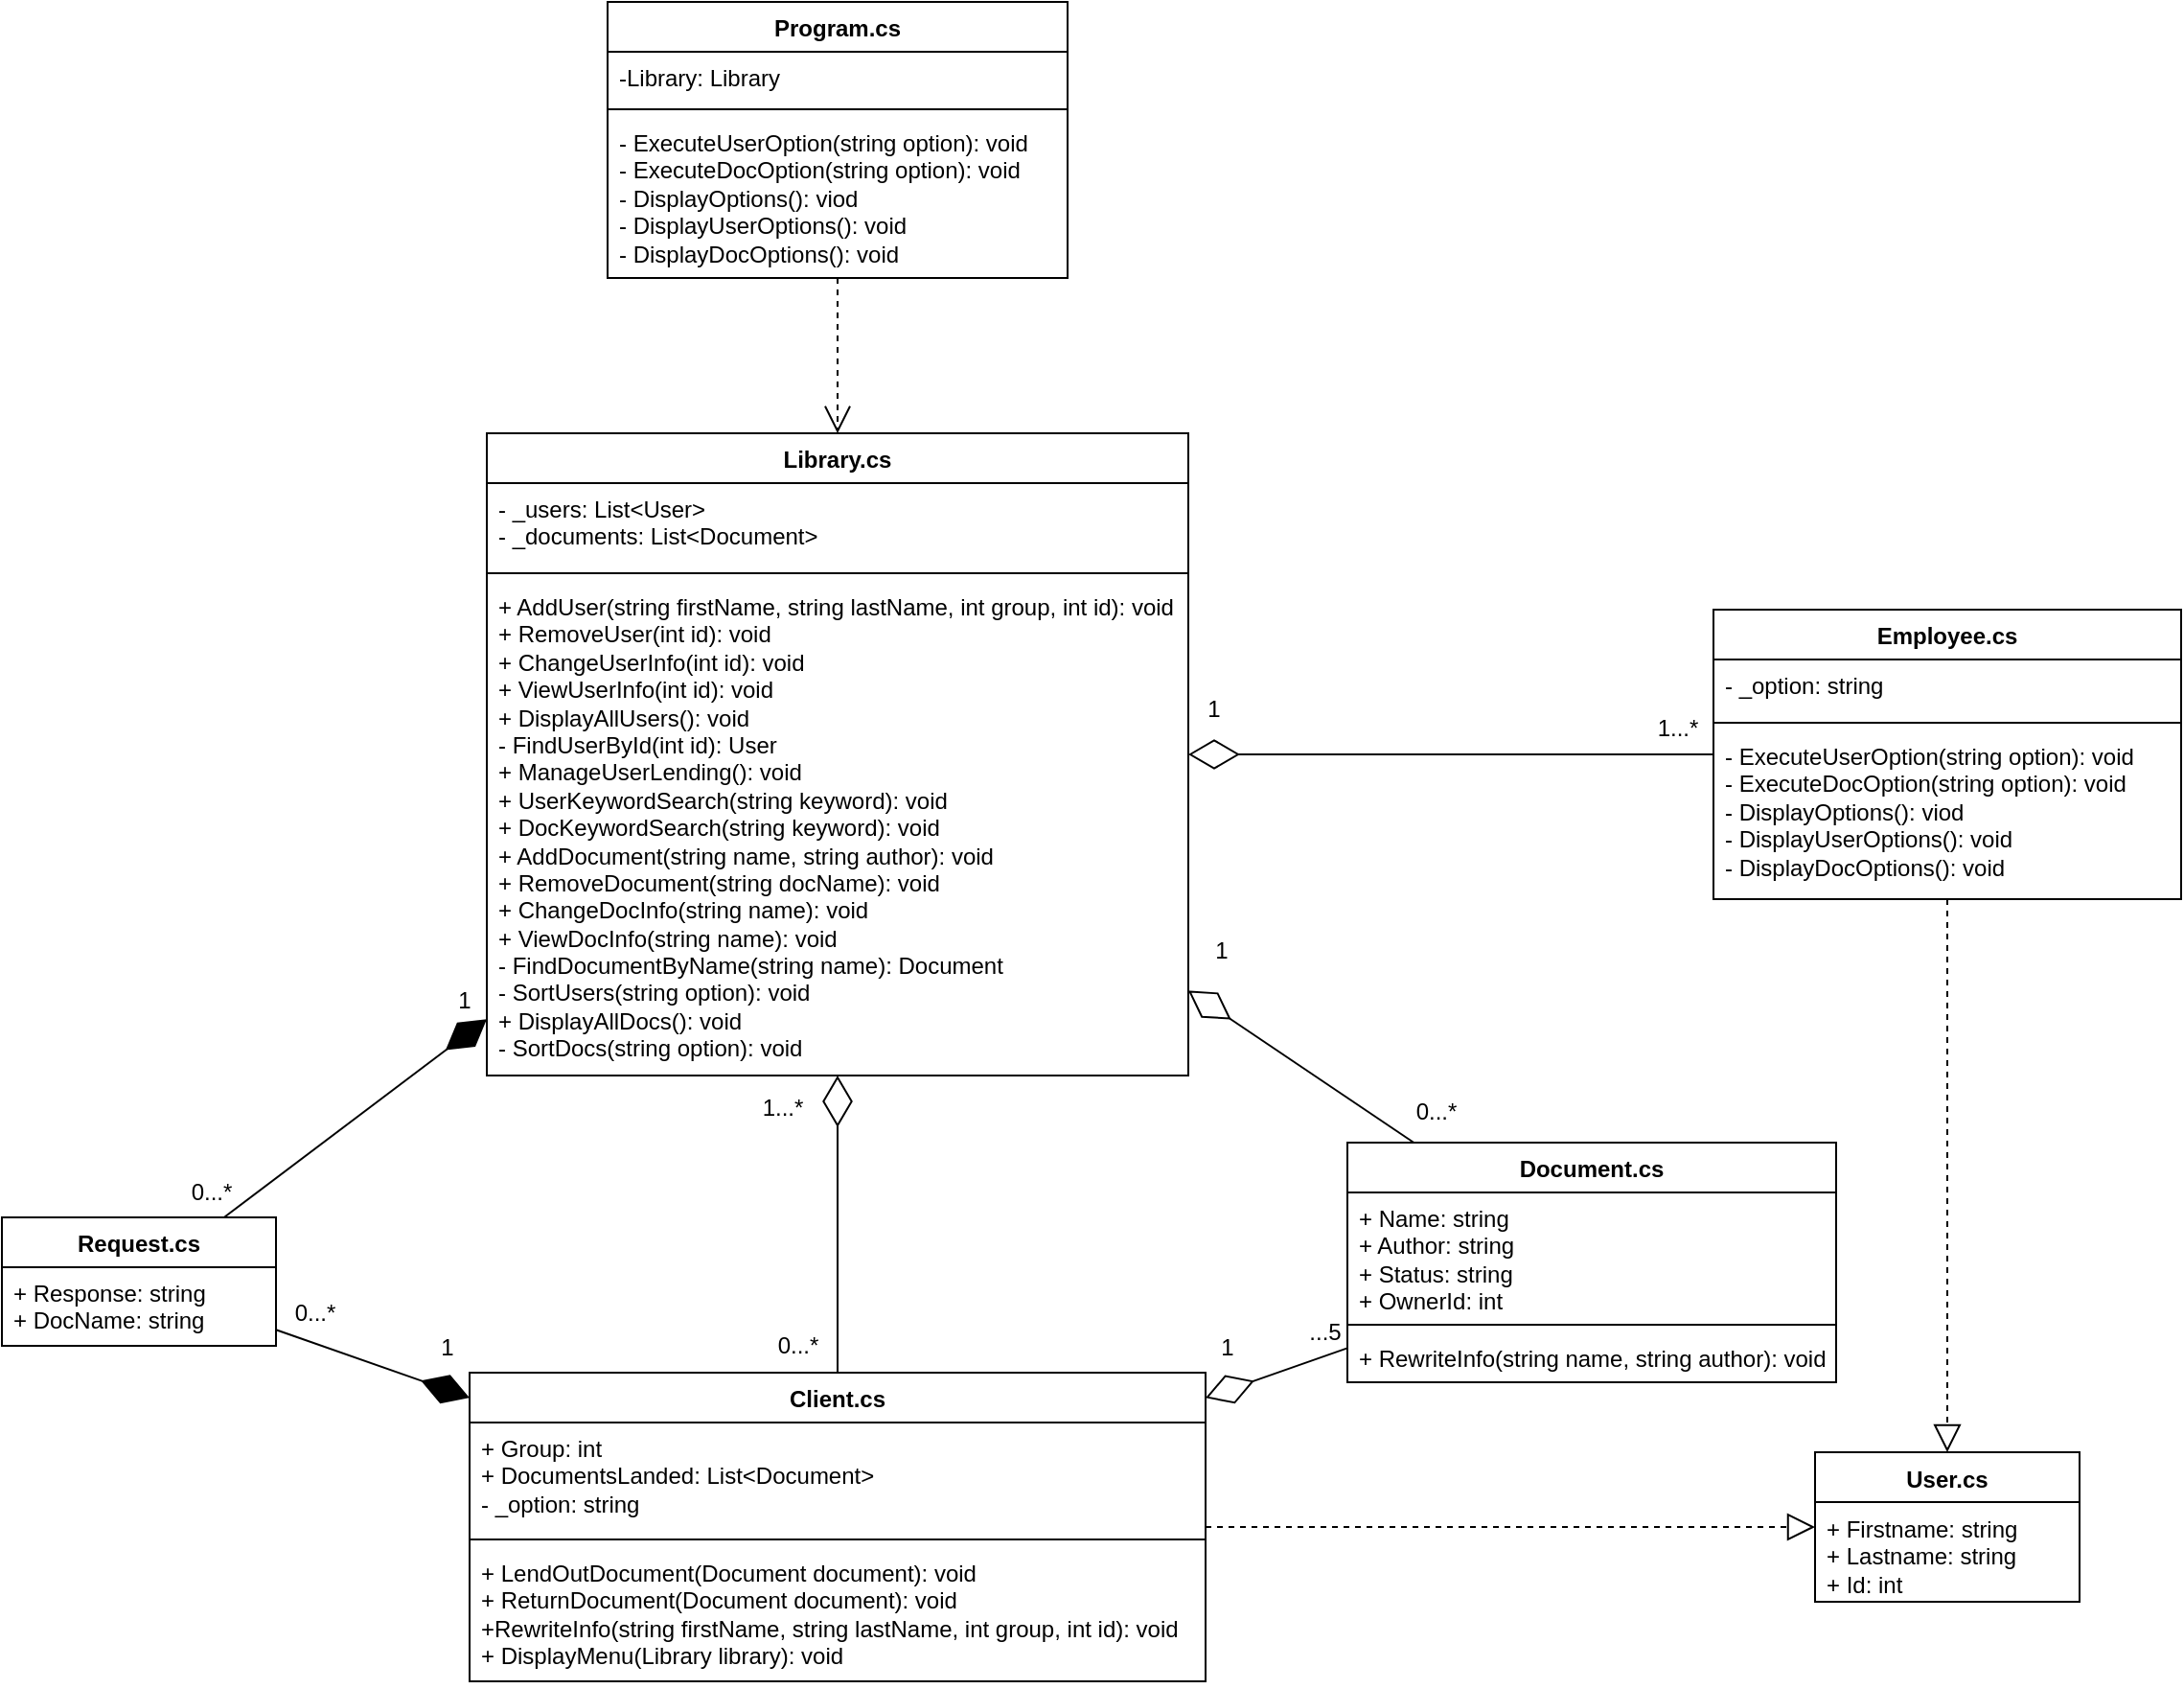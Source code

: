 <mxfile version="24.4.10" type="device">
  <diagram name="Страница — 1" id="8Fd4DE_ThHMxjzl9vu1d">
    <mxGraphModel dx="1527" dy="1044" grid="0" gridSize="10" guides="1" tooltips="1" connect="1" arrows="1" fold="1" page="1" pageScale="1" pageWidth="3300" pageHeight="4681" math="0" shadow="0">
      <root>
        <mxCell id="0" />
        <mxCell id="1" parent="0" />
        <mxCell id="zn5Uk6ec105c7Yuh8XmU-1" value="Library.cs" style="swimlane;fontStyle=1;align=center;verticalAlign=top;childLayout=stackLayout;horizontal=1;startSize=26;horizontalStack=0;resizeParent=1;resizeParentMax=0;resizeLast=0;collapsible=1;marginBottom=0;whiteSpace=wrap;html=1;" parent="1" vertex="1">
          <mxGeometry x="706" y="449" width="366" height="335" as="geometry" />
        </mxCell>
        <mxCell id="zn5Uk6ec105c7Yuh8XmU-2" value="- _users: List&amp;lt;User&amp;gt;&lt;div&gt;- _documents: List&amp;lt;Document&amp;gt;&lt;/div&gt;" style="text;strokeColor=none;fillColor=none;align=left;verticalAlign=top;spacingLeft=4;spacingRight=4;overflow=hidden;rotatable=0;points=[[0,0.5],[1,0.5]];portConstraint=eastwest;whiteSpace=wrap;html=1;" parent="zn5Uk6ec105c7Yuh8XmU-1" vertex="1">
          <mxGeometry y="26" width="366" height="43" as="geometry" />
        </mxCell>
        <mxCell id="zn5Uk6ec105c7Yuh8XmU-3" value="" style="line;strokeWidth=1;fillColor=none;align=left;verticalAlign=middle;spacingTop=-1;spacingLeft=3;spacingRight=3;rotatable=0;labelPosition=right;points=[];portConstraint=eastwest;strokeColor=inherit;" parent="zn5Uk6ec105c7Yuh8XmU-1" vertex="1">
          <mxGeometry y="69" width="366" height="8" as="geometry" />
        </mxCell>
        <mxCell id="zn5Uk6ec105c7Yuh8XmU-4" value="+ AddUser(string firstName, string lastName, int group, int id): void&lt;div&gt;+ RemoveUser(int id): void&lt;/div&gt;&lt;div&gt;+ ChangeUserInfo(int id): void&lt;/div&gt;&lt;div&gt;+ ViewUserInfo(int id): void&lt;/div&gt;&lt;div&gt;+ DisplayAllUsers(): void&lt;/div&gt;&lt;div&gt;- FindUserById(int id): User&lt;/div&gt;&lt;div&gt;+ ManageUserLending(): void&lt;/div&gt;&lt;div&gt;+ UserKeywordSearch(string keyword): void&lt;/div&gt;&lt;div&gt;+ DocKeywordSearch(string keyword): void&lt;/div&gt;&lt;div&gt;+ AddDocument(string name, string author): void&lt;/div&gt;&lt;div&gt;+ RemoveDocument(string docName): void&lt;/div&gt;&lt;div&gt;+ ChangeDocInfo(string name): void&lt;/div&gt;&lt;div&gt;+ ViewDocInfo(string name): void&lt;/div&gt;&lt;div&gt;-&amp;nbsp;FindDocumentByName(string name): Document&lt;/div&gt;&lt;div&gt;-&amp;nbsp;SortUsers(string option): void&lt;/div&gt;&lt;div&gt;+ DisplayAllDocs(): void&lt;/div&gt;&lt;div&gt;-&amp;nbsp;SortDocs(string option): void&amp;nbsp;&lt;/div&gt;" style="text;strokeColor=none;fillColor=none;align=left;verticalAlign=top;spacingLeft=4;spacingRight=4;overflow=hidden;rotatable=0;points=[[0,0.5],[1,0.5]];portConstraint=eastwest;whiteSpace=wrap;html=1;" parent="zn5Uk6ec105c7Yuh8XmU-1" vertex="1">
          <mxGeometry y="77" width="366" height="258" as="geometry" />
        </mxCell>
        <mxCell id="zn5Uk6ec105c7Yuh8XmU-9" value="&lt;b&gt;Program.cs&lt;/b&gt;" style="swimlane;fontStyle=1;align=center;verticalAlign=top;childLayout=stackLayout;horizontal=1;startSize=26;horizontalStack=0;resizeParent=1;resizeParentMax=0;resizeLast=0;collapsible=1;marginBottom=0;whiteSpace=wrap;html=1;" parent="1" vertex="1">
          <mxGeometry x="769" y="224" width="240" height="144" as="geometry" />
        </mxCell>
        <mxCell id="zn5Uk6ec105c7Yuh8XmU-10" value="&lt;div&gt;-Library: Library&lt;/div&gt;" style="text;strokeColor=none;fillColor=none;align=left;verticalAlign=top;spacingLeft=4;spacingRight=4;overflow=hidden;rotatable=0;points=[[0,0.5],[1,0.5]];portConstraint=eastwest;whiteSpace=wrap;html=1;" parent="zn5Uk6ec105c7Yuh8XmU-9" vertex="1">
          <mxGeometry y="26" width="240" height="26" as="geometry" />
        </mxCell>
        <mxCell id="zn5Uk6ec105c7Yuh8XmU-11" value="" style="line;strokeWidth=1;fillColor=none;align=left;verticalAlign=middle;spacingTop=-1;spacingLeft=3;spacingRight=3;rotatable=0;labelPosition=right;points=[];portConstraint=eastwest;strokeColor=inherit;" parent="zn5Uk6ec105c7Yuh8XmU-9" vertex="1">
          <mxGeometry y="52" width="240" height="8" as="geometry" />
        </mxCell>
        <mxCell id="zn5Uk6ec105c7Yuh8XmU-12" value="-&amp;nbsp;ExecuteUserOption(string option): void&lt;div&gt;- ExecuteDocOption(string option): void&lt;br&gt;&lt;/div&gt;&lt;div&gt;-&amp;nbsp;DisplayOptions(): viod&lt;/div&gt;&lt;div&gt;-&amp;nbsp;DisplayUserOptions(): void&lt;/div&gt;&lt;div&gt;-&amp;nbsp;DisplayDocOptions(): void&lt;/div&gt;" style="text;strokeColor=none;fillColor=none;align=left;verticalAlign=top;spacingLeft=4;spacingRight=4;overflow=hidden;rotatable=0;points=[[0,0.5],[1,0.5]];portConstraint=eastwest;whiteSpace=wrap;html=1;" parent="zn5Uk6ec105c7Yuh8XmU-9" vertex="1">
          <mxGeometry y="60" width="240" height="84" as="geometry" />
        </mxCell>
        <mxCell id="zn5Uk6ec105c7Yuh8XmU-14" value="Client.cs" style="swimlane;fontStyle=1;align=center;verticalAlign=top;childLayout=stackLayout;horizontal=1;startSize=26;horizontalStack=0;resizeParent=1;resizeParentMax=0;resizeLast=0;collapsible=1;marginBottom=0;whiteSpace=wrap;html=1;" parent="1" vertex="1">
          <mxGeometry x="697" y="939" width="384" height="161" as="geometry" />
        </mxCell>
        <mxCell id="zn5Uk6ec105c7Yuh8XmU-15" value="&lt;div&gt;&lt;span style=&quot;background-color: initial;&quot;&gt;+&amp;nbsp;Group: int&lt;/span&gt;&lt;br&gt;&lt;/div&gt;&lt;div&gt;&lt;span style=&quot;background-color: initial;&quot;&gt;+ DocumentsLanded: List&amp;lt;Document&amp;gt;&lt;/span&gt;&lt;br&gt;&lt;/div&gt;&lt;div&gt;&lt;span style=&quot;background-color: initial;&quot;&gt;- _option: string&lt;/span&gt;&lt;/div&gt;" style="text;strokeColor=none;fillColor=none;align=left;verticalAlign=top;spacingLeft=4;spacingRight=4;overflow=hidden;rotatable=0;points=[[0,0.5],[1,0.5]];portConstraint=eastwest;whiteSpace=wrap;html=1;" parent="zn5Uk6ec105c7Yuh8XmU-14" vertex="1">
          <mxGeometry y="26" width="384" height="57" as="geometry" />
        </mxCell>
        <mxCell id="zn5Uk6ec105c7Yuh8XmU-16" value="" style="line;strokeWidth=1;fillColor=none;align=left;verticalAlign=middle;spacingTop=-1;spacingLeft=3;spacingRight=3;rotatable=0;labelPosition=right;points=[];portConstraint=eastwest;strokeColor=inherit;" parent="zn5Uk6ec105c7Yuh8XmU-14" vertex="1">
          <mxGeometry y="83" width="384" height="8" as="geometry" />
        </mxCell>
        <mxCell id="zn5Uk6ec105c7Yuh8XmU-17" value="+ LendOutDocument(Document document): void&lt;div&gt;+&amp;nbsp;ReturnDocument(Document document): void&lt;/div&gt;&lt;div&gt;+RewriteInfo(string firstName, string lastName, int group, int id): void&lt;/div&gt;&lt;div&gt;+&amp;nbsp;DisplayMenu(Library library): void&lt;/div&gt;" style="text;strokeColor=none;fillColor=none;align=left;verticalAlign=top;spacingLeft=4;spacingRight=4;overflow=hidden;rotatable=0;points=[[0,0.5],[1,0.5]];portConstraint=eastwest;whiteSpace=wrap;html=1;" parent="zn5Uk6ec105c7Yuh8XmU-14" vertex="1">
          <mxGeometry y="91" width="384" height="70" as="geometry" />
        </mxCell>
        <mxCell id="zn5Uk6ec105c7Yuh8XmU-22" value="Document.cs" style="swimlane;fontStyle=1;align=center;verticalAlign=top;childLayout=stackLayout;horizontal=1;startSize=26;horizontalStack=0;resizeParent=1;resizeParentMax=0;resizeLast=0;collapsible=1;marginBottom=0;whiteSpace=wrap;html=1;" parent="1" vertex="1">
          <mxGeometry x="1155" y="819" width="255" height="125" as="geometry" />
        </mxCell>
        <mxCell id="zn5Uk6ec105c7Yuh8XmU-23" value="+ Name: string&lt;div&gt;+ Author: string&lt;/div&gt;&lt;div&gt;+ Status: string&lt;/div&gt;&lt;div&gt;+ OwnerId: int&lt;/div&gt;" style="text;strokeColor=none;fillColor=none;align=left;verticalAlign=top;spacingLeft=4;spacingRight=4;overflow=hidden;rotatable=0;points=[[0,0.5],[1,0.5]];portConstraint=eastwest;whiteSpace=wrap;html=1;" parent="zn5Uk6ec105c7Yuh8XmU-22" vertex="1">
          <mxGeometry y="26" width="255" height="65" as="geometry" />
        </mxCell>
        <mxCell id="zn5Uk6ec105c7Yuh8XmU-24" value="" style="line;strokeWidth=1;fillColor=none;align=left;verticalAlign=middle;spacingTop=-1;spacingLeft=3;spacingRight=3;rotatable=0;labelPosition=right;points=[];portConstraint=eastwest;strokeColor=inherit;" parent="zn5Uk6ec105c7Yuh8XmU-22" vertex="1">
          <mxGeometry y="91" width="255" height="8" as="geometry" />
        </mxCell>
        <mxCell id="zn5Uk6ec105c7Yuh8XmU-25" value="+ RewriteInfo(string name, string author): void" style="text;strokeColor=none;fillColor=none;align=left;verticalAlign=top;spacingLeft=4;spacingRight=4;overflow=hidden;rotatable=0;points=[[0,0.5],[1,0.5]];portConstraint=eastwest;whiteSpace=wrap;html=1;" parent="zn5Uk6ec105c7Yuh8XmU-22" vertex="1">
          <mxGeometry y="99" width="255" height="26" as="geometry" />
        </mxCell>
        <mxCell id="zn5Uk6ec105c7Yuh8XmU-26" value="" style="endArrow=diamondThin;endFill=0;endSize=24;html=1;rounded=0;" parent="1" source="zn5Uk6ec105c7Yuh8XmU-22" target="zn5Uk6ec105c7Yuh8XmU-1" edge="1">
          <mxGeometry width="160" relative="1" as="geometry">
            <mxPoint x="468" y="893" as="sourcePoint" />
            <mxPoint x="628" y="893" as="targetPoint" />
          </mxGeometry>
        </mxCell>
        <mxCell id="zn5Uk6ec105c7Yuh8XmU-27" value="" style="endArrow=diamondThin;endFill=0;endSize=24;html=1;rounded=0;" parent="1" source="zn5Uk6ec105c7Yuh8XmU-14" target="zn5Uk6ec105c7Yuh8XmU-1" edge="1">
          <mxGeometry width="160" relative="1" as="geometry">
            <mxPoint x="518" y="833" as="sourcePoint" />
            <mxPoint x="678" y="833" as="targetPoint" />
          </mxGeometry>
        </mxCell>
        <mxCell id="zn5Uk6ec105c7Yuh8XmU-28" value="" style="endArrow=diamondThin;endFill=0;endSize=24;html=1;rounded=0;" parent="1" source="zn5Uk6ec105c7Yuh8XmU-22" target="zn5Uk6ec105c7Yuh8XmU-14" edge="1">
          <mxGeometry width="160" relative="1" as="geometry">
            <mxPoint x="519" y="915" as="sourcePoint" />
            <mxPoint x="679" y="915" as="targetPoint" />
          </mxGeometry>
        </mxCell>
        <mxCell id="7H1M7mPJtgp3-fLMWwjp-1" value="Employee.cs" style="swimlane;fontStyle=1;align=center;verticalAlign=top;childLayout=stackLayout;horizontal=1;startSize=26;horizontalStack=0;resizeParent=1;resizeParentMax=0;resizeLast=0;collapsible=1;marginBottom=0;whiteSpace=wrap;html=1;" parent="1" vertex="1">
          <mxGeometry x="1346" y="541" width="244" height="151" as="geometry" />
        </mxCell>
        <mxCell id="7H1M7mPJtgp3-fLMWwjp-2" value="&lt;div&gt;- _option: string&lt;/div&gt;" style="text;strokeColor=none;fillColor=none;align=left;verticalAlign=top;spacingLeft=4;spacingRight=4;overflow=hidden;rotatable=0;points=[[0,0.5],[1,0.5]];portConstraint=eastwest;whiteSpace=wrap;html=1;" parent="7H1M7mPJtgp3-fLMWwjp-1" vertex="1">
          <mxGeometry y="26" width="244" height="29" as="geometry" />
        </mxCell>
        <mxCell id="7H1M7mPJtgp3-fLMWwjp-3" value="" style="line;strokeWidth=1;fillColor=none;align=left;verticalAlign=middle;spacingTop=-1;spacingLeft=3;spacingRight=3;rotatable=0;labelPosition=right;points=[];portConstraint=eastwest;strokeColor=inherit;" parent="7H1M7mPJtgp3-fLMWwjp-1" vertex="1">
          <mxGeometry y="55" width="244" height="8" as="geometry" />
        </mxCell>
        <mxCell id="7H1M7mPJtgp3-fLMWwjp-4" value="-&amp;nbsp;ExecuteUserOption(string option): void&lt;div&gt;- ExecuteDocOption(string option): void&lt;br&gt;&lt;/div&gt;&lt;div&gt;-&amp;nbsp;DisplayOptions(): viod&lt;/div&gt;&lt;div&gt;-&amp;nbsp;DisplayUserOptions(): void&lt;/div&gt;&lt;div&gt;-&amp;nbsp;DisplayDocOptions(): void&lt;/div&gt;" style="text;strokeColor=none;fillColor=none;align=left;verticalAlign=top;spacingLeft=4;spacingRight=4;overflow=hidden;rotatable=0;points=[[0,0.5],[1,0.5]];portConstraint=eastwest;whiteSpace=wrap;html=1;" parent="7H1M7mPJtgp3-fLMWwjp-1" vertex="1">
          <mxGeometry y="63" width="244" height="88" as="geometry" />
        </mxCell>
        <mxCell id="7H1M7mPJtgp3-fLMWwjp-5" value="User.cs" style="swimlane;fontStyle=1;align=center;verticalAlign=top;childLayout=stackLayout;horizontal=1;startSize=26;horizontalStack=0;resizeParent=1;resizeParentMax=0;resizeLast=0;collapsible=1;marginBottom=0;whiteSpace=wrap;html=1;" parent="1" vertex="1">
          <mxGeometry x="1399" y="980.5" width="138" height="78" as="geometry" />
        </mxCell>
        <mxCell id="7H1M7mPJtgp3-fLMWwjp-6" value="+ Firstname: string&lt;div&gt;+&amp;nbsp;Lastname: string&lt;/div&gt;&lt;div&gt;&lt;span style=&quot;background-color: initial;&quot;&gt;+ Id: int&lt;/span&gt;&lt;/div&gt;" style="text;strokeColor=none;fillColor=none;align=left;verticalAlign=top;spacingLeft=4;spacingRight=4;overflow=hidden;rotatable=0;points=[[0,0.5],[1,0.5]];portConstraint=eastwest;whiteSpace=wrap;html=1;" parent="7H1M7mPJtgp3-fLMWwjp-5" vertex="1">
          <mxGeometry y="26" width="138" height="52" as="geometry" />
        </mxCell>
        <mxCell id="7H1M7mPJtgp3-fLMWwjp-11" value="" style="endArrow=block;dashed=1;endFill=0;endSize=12;html=1;rounded=0;" parent="1" source="zn5Uk6ec105c7Yuh8XmU-14" target="7H1M7mPJtgp3-fLMWwjp-5" edge="1">
          <mxGeometry width="160" relative="1" as="geometry">
            <mxPoint x="396" y="1066" as="sourcePoint" />
            <mxPoint x="556" y="1066" as="targetPoint" />
          </mxGeometry>
        </mxCell>
        <mxCell id="7H1M7mPJtgp3-fLMWwjp-12" value="" style="endArrow=block;dashed=1;endFill=0;endSize=12;html=1;rounded=0;" parent="1" source="7H1M7mPJtgp3-fLMWwjp-1" target="7H1M7mPJtgp3-fLMWwjp-5" edge="1">
          <mxGeometry width="160" relative="1" as="geometry">
            <mxPoint x="455" y="837" as="sourcePoint" />
            <mxPoint x="615" y="837" as="targetPoint" />
          </mxGeometry>
        </mxCell>
        <mxCell id="7H1M7mPJtgp3-fLMWwjp-13" value="Request.cs" style="swimlane;fontStyle=1;align=center;verticalAlign=top;childLayout=stackLayout;horizontal=1;startSize=26;horizontalStack=0;resizeParent=1;resizeParentMax=0;resizeLast=0;collapsible=1;marginBottom=0;whiteSpace=wrap;html=1;" parent="1" vertex="1">
          <mxGeometry x="453" y="858" width="143" height="67" as="geometry" />
        </mxCell>
        <mxCell id="7H1M7mPJtgp3-fLMWwjp-14" value="+ Response: string&lt;div&gt;+&amp;nbsp;DocName: string&lt;/div&gt;&lt;div&gt;&lt;br&gt;&lt;/div&gt;" style="text;strokeColor=none;fillColor=none;align=left;verticalAlign=top;spacingLeft=4;spacingRight=4;overflow=hidden;rotatable=0;points=[[0,0.5],[1,0.5]];portConstraint=eastwest;whiteSpace=wrap;html=1;" parent="7H1M7mPJtgp3-fLMWwjp-13" vertex="1">
          <mxGeometry y="26" width="143" height="41" as="geometry" />
        </mxCell>
        <mxCell id="7H1M7mPJtgp3-fLMWwjp-17" value="" style="endArrow=open;endSize=12;dashed=1;html=1;rounded=0;" parent="1" source="zn5Uk6ec105c7Yuh8XmU-9" target="zn5Uk6ec105c7Yuh8XmU-1" edge="1">
          <mxGeometry width="160" relative="1" as="geometry">
            <mxPoint x="543" y="304" as="sourcePoint" />
            <mxPoint x="703" y="304" as="targetPoint" />
          </mxGeometry>
        </mxCell>
        <mxCell id="7H1M7mPJtgp3-fLMWwjp-24" value="" style="endArrow=diamondThin;endFill=0;endSize=24;html=1;rounded=0;" parent="1" source="7H1M7mPJtgp3-fLMWwjp-1" target="zn5Uk6ec105c7Yuh8XmU-1" edge="1">
          <mxGeometry width="160" relative="1" as="geometry">
            <mxPoint x="444" y="461" as="sourcePoint" />
            <mxPoint x="604" y="461" as="targetPoint" />
          </mxGeometry>
        </mxCell>
        <mxCell id="7H1M7mPJtgp3-fLMWwjp-27" value="" style="endArrow=diamondThin;endFill=1;endSize=24;html=1;rounded=0;" parent="1" source="7H1M7mPJtgp3-fLMWwjp-13" target="zn5Uk6ec105c7Yuh8XmU-1" edge="1">
          <mxGeometry width="160" relative="1" as="geometry">
            <mxPoint x="445" y="981" as="sourcePoint" />
            <mxPoint x="605" y="981" as="targetPoint" />
          </mxGeometry>
        </mxCell>
        <mxCell id="7H1M7mPJtgp3-fLMWwjp-29" value="" style="endArrow=diamondThin;endFill=1;endSize=24;html=1;rounded=0;" parent="1" source="7H1M7mPJtgp3-fLMWwjp-13" target="zn5Uk6ec105c7Yuh8XmU-14" edge="1">
          <mxGeometry width="160" relative="1" as="geometry">
            <mxPoint x="455" y="1031" as="sourcePoint" />
            <mxPoint x="615" y="1037" as="targetPoint" />
          </mxGeometry>
        </mxCell>
        <mxCell id="z3FIIaF0nxMbEkqMuMmM-1" value="0...*" style="text;html=1;align=center;verticalAlign=middle;resizable=0;points=[];autosize=1;strokeColor=none;fillColor=none;" vertex="1" parent="1">
          <mxGeometry x="542" y="832" width="39" height="26" as="geometry" />
        </mxCell>
        <mxCell id="z3FIIaF0nxMbEkqMuMmM-2" value="1" style="text;html=1;align=center;verticalAlign=middle;resizable=0;points=[];autosize=1;strokeColor=none;fillColor=none;" vertex="1" parent="1">
          <mxGeometry x="681" y="732" width="25" height="26" as="geometry" />
        </mxCell>
        <mxCell id="z3FIIaF0nxMbEkqMuMmM-3" value="1" style="text;html=1;align=center;verticalAlign=middle;resizable=0;points=[];autosize=1;strokeColor=none;fillColor=none;rotation=0;" vertex="1" parent="1">
          <mxGeometry x="672" y="913" width="25" height="26" as="geometry" />
        </mxCell>
        <mxCell id="z3FIIaF0nxMbEkqMuMmM-4" value="0...*" style="text;html=1;align=center;verticalAlign=middle;resizable=0;points=[];autosize=1;strokeColor=none;fillColor=none;" vertex="1" parent="1">
          <mxGeometry x="596" y="895" width="39" height="26" as="geometry" />
        </mxCell>
        <mxCell id="z3FIIaF0nxMbEkqMuMmM-5" value="0...*" style="text;html=1;align=center;verticalAlign=middle;resizable=0;points=[];autosize=1;strokeColor=none;fillColor=none;" vertex="1" parent="1">
          <mxGeometry x="848" y="912" width="39" height="26" as="geometry" />
        </mxCell>
        <mxCell id="z3FIIaF0nxMbEkqMuMmM-6" value="1...*" style="text;html=1;align=center;verticalAlign=middle;resizable=0;points=[];autosize=1;strokeColor=none;fillColor=none;" vertex="1" parent="1">
          <mxGeometry x="1307" y="590" width="39" height="26" as="geometry" />
        </mxCell>
        <mxCell id="z3FIIaF0nxMbEkqMuMmM-7" value="1" style="text;html=1;align=center;verticalAlign=middle;resizable=0;points=[];autosize=1;strokeColor=none;fillColor=none;" vertex="1" parent="1">
          <mxGeometry x="1072" y="580" width="25" height="26" as="geometry" />
        </mxCell>
        <mxCell id="z3FIIaF0nxMbEkqMuMmM-8" value="1...*" style="text;html=1;align=center;verticalAlign=middle;resizable=0;points=[];autosize=1;strokeColor=none;fillColor=none;" vertex="1" parent="1">
          <mxGeometry x="840" y="788" width="39" height="26" as="geometry" />
        </mxCell>
        <mxCell id="z3FIIaF0nxMbEkqMuMmM-9" value="1" style="text;html=1;align=center;verticalAlign=middle;resizable=0;points=[];autosize=1;strokeColor=none;fillColor=none;" vertex="1" parent="1">
          <mxGeometry x="1076" y="706" width="25" height="26" as="geometry" />
        </mxCell>
        <mxCell id="z3FIIaF0nxMbEkqMuMmM-10" value="0...*" style="text;html=1;align=center;verticalAlign=middle;resizable=0;points=[];autosize=1;strokeColor=none;fillColor=none;" vertex="1" parent="1">
          <mxGeometry x="1181" y="790" width="39" height="26" as="geometry" />
        </mxCell>
        <mxCell id="z3FIIaF0nxMbEkqMuMmM-11" value="...5" style="text;html=1;align=center;verticalAlign=middle;resizable=0;points=[];autosize=1;strokeColor=none;fillColor=none;" vertex="1" parent="1">
          <mxGeometry x="1125" y="905" width="35" height="26" as="geometry" />
        </mxCell>
        <mxCell id="z3FIIaF0nxMbEkqMuMmM-12" value="1" style="text;html=1;align=center;verticalAlign=middle;resizable=0;points=[];autosize=1;strokeColor=none;fillColor=none;" vertex="1" parent="1">
          <mxGeometry x="1079" y="913" width="25" height="26" as="geometry" />
        </mxCell>
      </root>
    </mxGraphModel>
  </diagram>
</mxfile>
